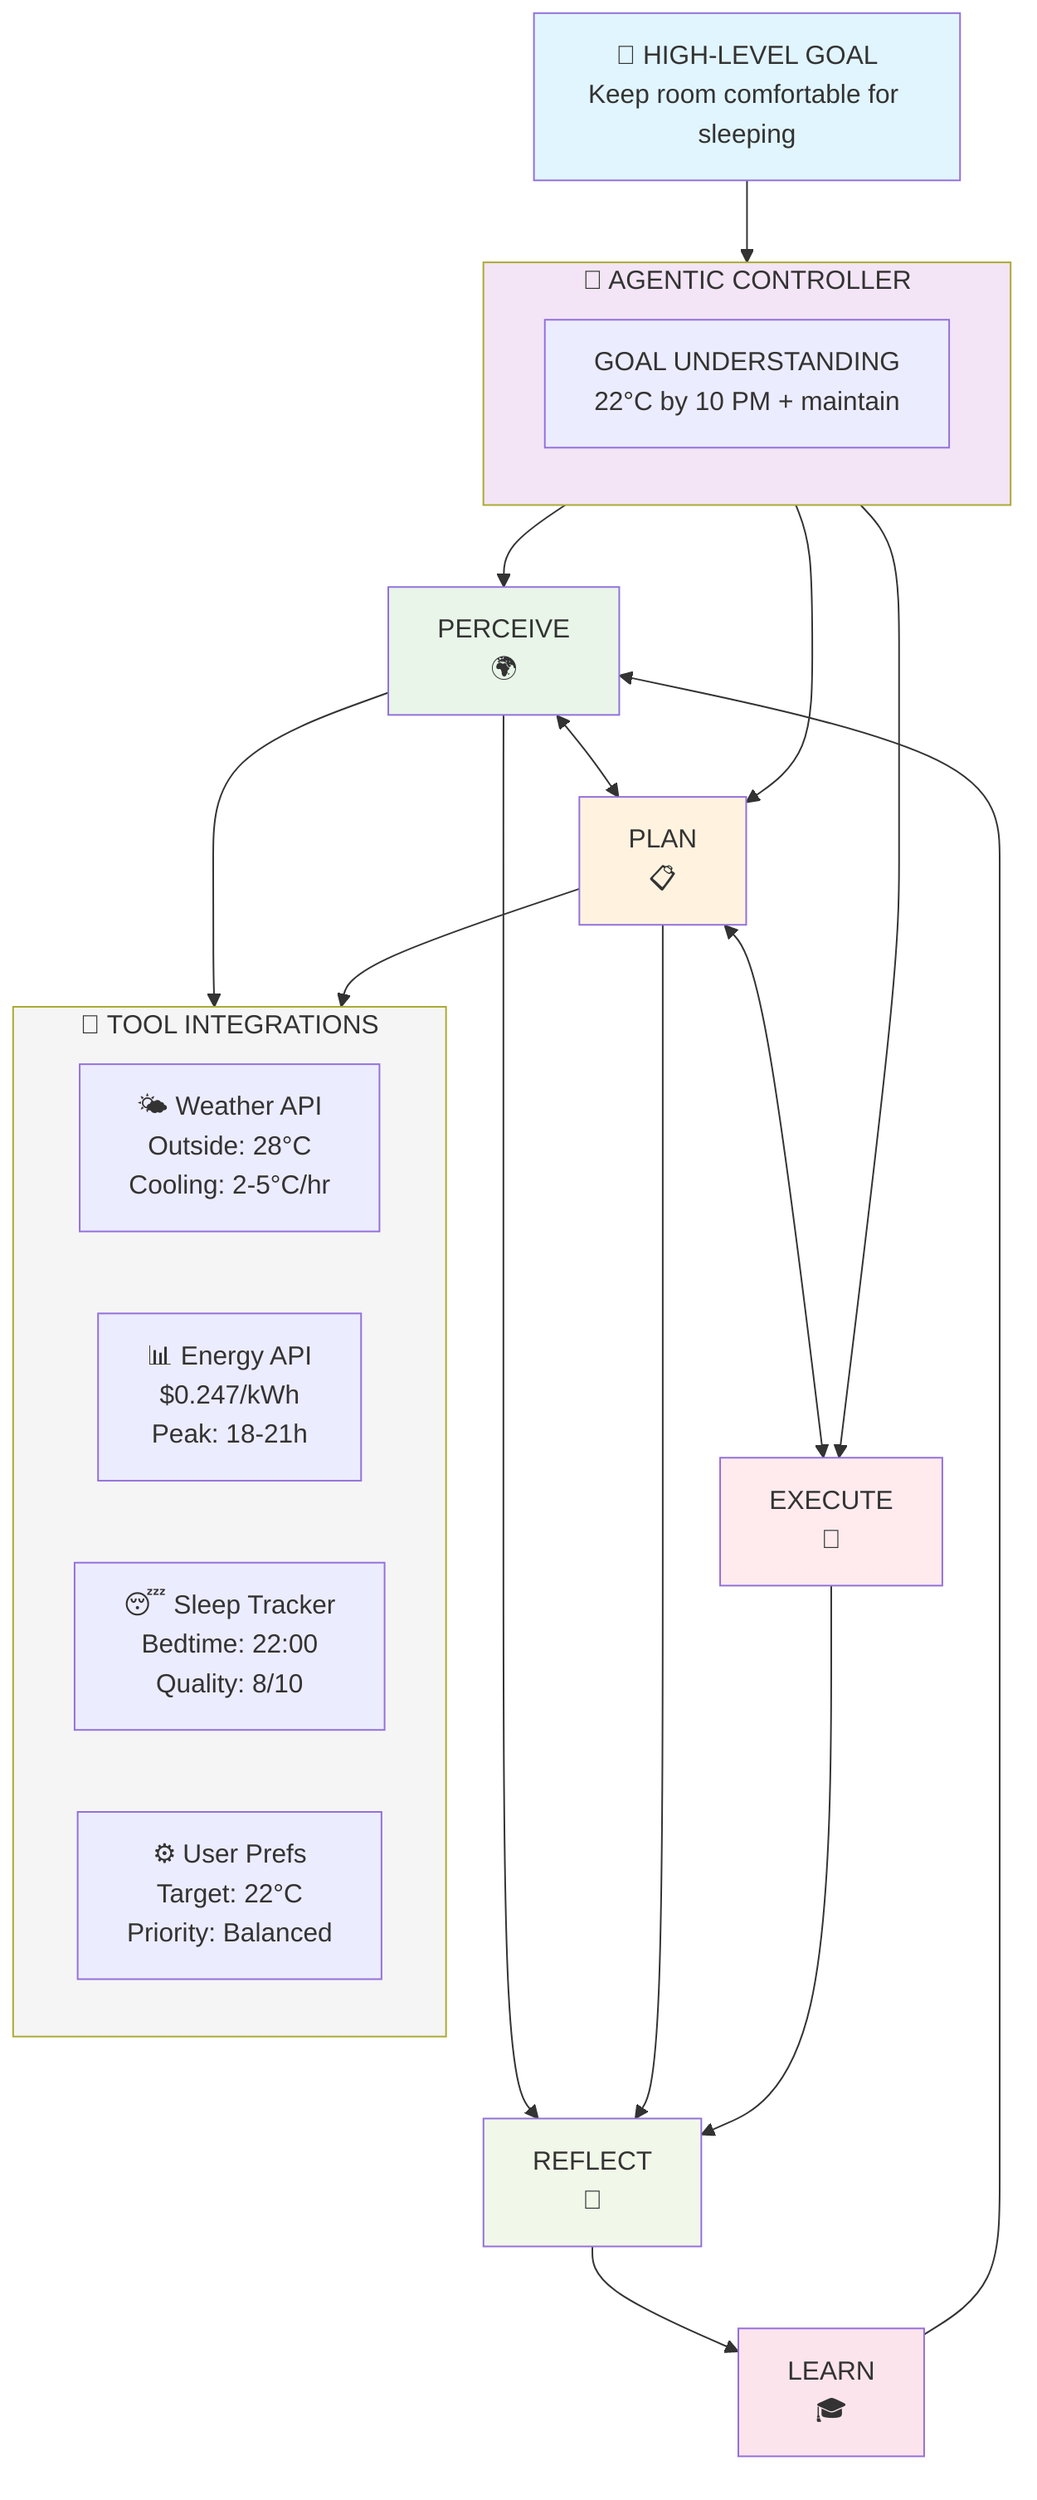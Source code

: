 flowchart TD
    Goal["🎯 HIGH-LEVEL GOAL<br/>Keep room comfortable for sleeping"]
    
    subgraph Controller ["🧠 AGENTIC CONTROLLER"]
        GoalUnder["GOAL UNDERSTANDING<br/>22°C by 10 PM + maintain"]
    end
    
    Goal --> Controller
    
    Controller --> Perceive["PERCEIVE<br/>🌍"]
    Controller --> Plan["PLAN<br/>📋"]
    Controller --> Execute["EXECUTE<br/>🚀"]
    
    Perceive <--> Plan
    Plan <--> Execute
    
    Perceive --> Reflect["REFLECT<br/>🧠"]
    Plan --> Reflect
    Execute --> Reflect
    
    Reflect --> Learn["LEARN<br/>🎓"]
    Learn --> Perceive
    
    subgraph Tools ["🔧 TOOL INTEGRATIONS"]
        Weather["🌤️ Weather API<br/>Outside: 28°C<br/>Cooling: 2-5°C/hr"]
        Energy["📊 Energy API<br/>$0.247/kWh<br/>Peak: 18-21h"]
        Sleep["😴 Sleep Tracker<br/>Bedtime: 22:00<br/>Quality: 8/10"]
        Prefs["⚙️ User Prefs<br/>Target: 22°C<br/>Priority: Balanced"]
    end
    
    Perceive --> Tools
    Plan --> Tools
    
    style Goal fill:#e1f5fe
    style Controller fill:#f3e5f5
    style Perceive fill:#e8f5e8
    style Plan fill:#fff3e0
    style Execute fill:#ffebee
    style Reflect fill:#f1f8e9
    style Learn fill:#fce4ec
    style Tools fill:#f5f5f5